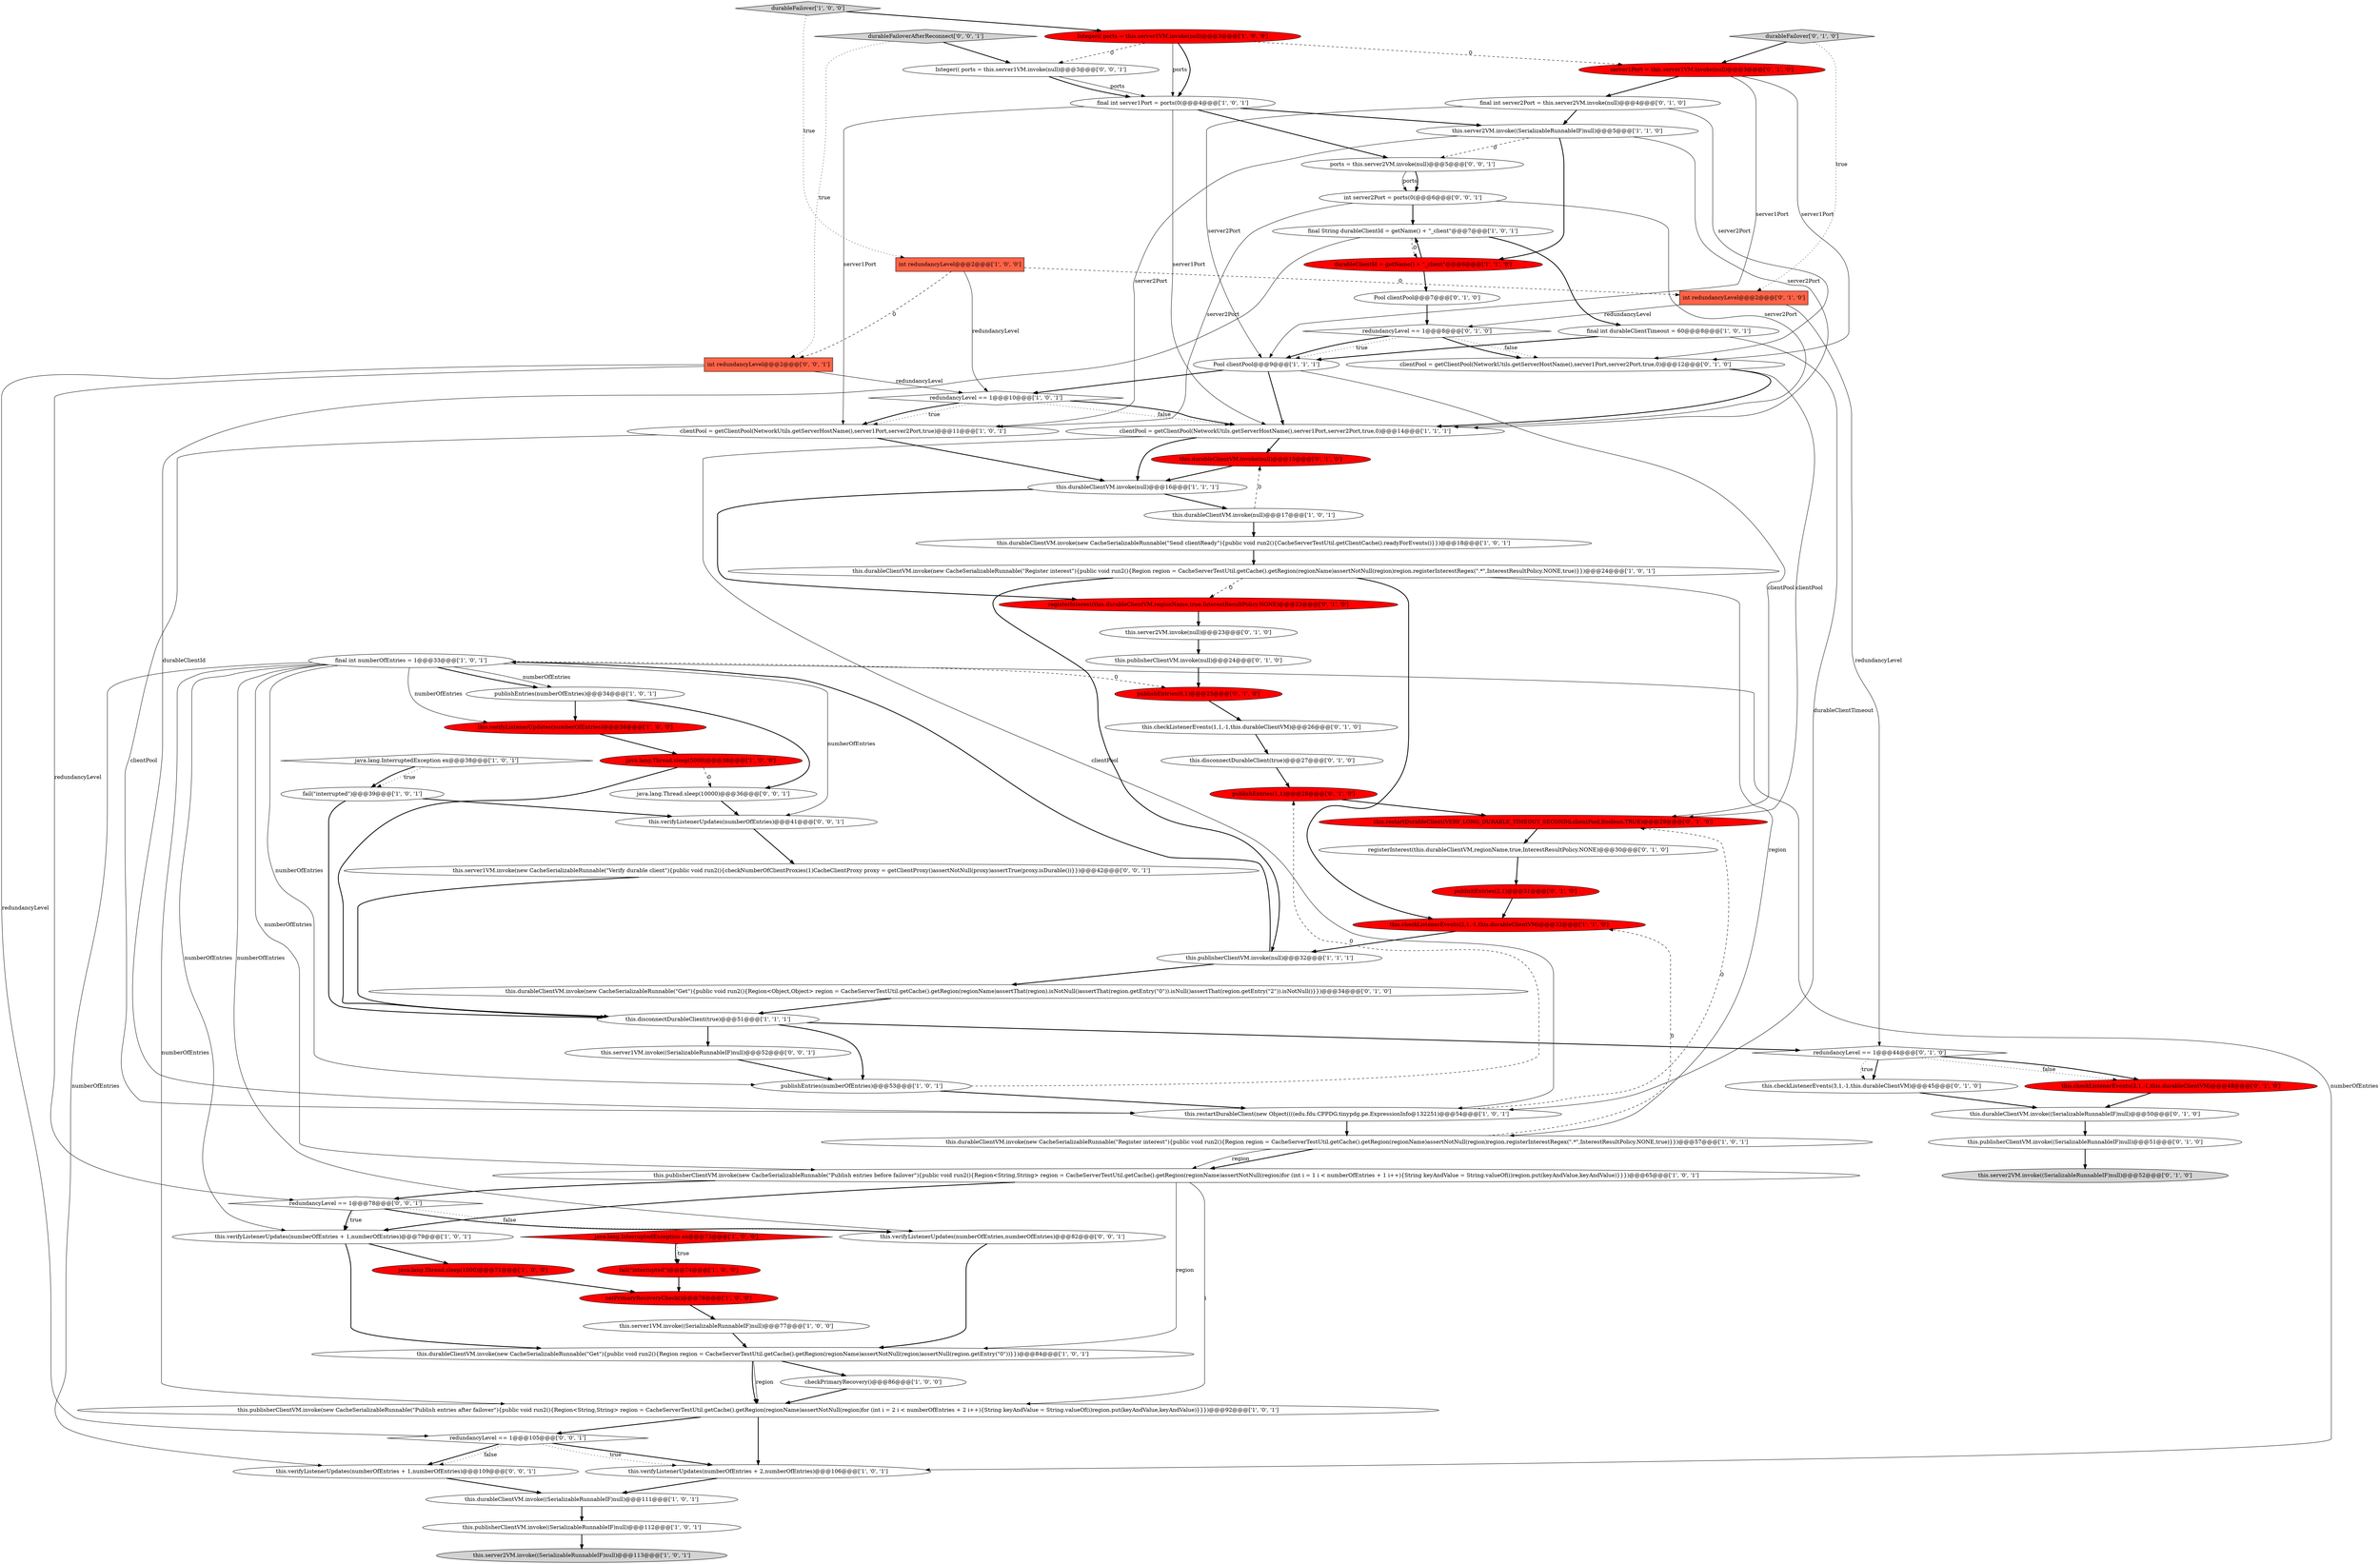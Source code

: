 digraph {
6 [style = filled, label = "this.server2VM.invoke((SerializableRunnableIF)null)@@@113@@@['1', '0', '1']", fillcolor = lightgray, shape = ellipse image = "AAA0AAABBB1BBB"];
33 [style = filled, label = "fail(\"interrupted\")@@@39@@@['1', '0', '1']", fillcolor = white, shape = ellipse image = "AAA0AAABBB1BBB"];
17 [style = filled, label = "this.durableClientVM.invoke(new CacheSerializableRunnable(\"Register interest\"){public void run2(){Region region = CacheServerTestUtil.getCache().getRegion(regionName)assertNotNull(region)region.registerInterestRegex(\".*\",InterestResultPolicy.NONE,true)}})@@@24@@@['1', '0', '1']", fillcolor = white, shape = ellipse image = "AAA0AAABBB1BBB"];
46 [style = filled, label = "this.server2VM.invoke((SerializableRunnableIF)null)@@@52@@@['0', '1', '0']", fillcolor = lightgray, shape = ellipse image = "AAA0AAABBB2BBB"];
49 [style = filled, label = "publishEntries(0,1)@@@25@@@['0', '1', '0']", fillcolor = red, shape = ellipse image = "AAA1AAABBB2BBB"];
9 [style = filled, label = "Pool clientPool@@@9@@@['1', '1', '1']", fillcolor = white, shape = ellipse image = "AAA0AAABBB1BBB"];
50 [style = filled, label = "this.checkListenerEvents(3,1,-1,this.durableClientVM)@@@45@@@['0', '1', '0']", fillcolor = white, shape = ellipse image = "AAA0AAABBB2BBB"];
61 [style = filled, label = "redundancyLevel == 1@@@8@@@['0', '1', '0']", fillcolor = white, shape = diamond image = "AAA0AAABBB2BBB"];
64 [style = filled, label = "this.durableClientVM.invoke(null)@@@15@@@['0', '1', '0']", fillcolor = red, shape = ellipse image = "AAA1AAABBB2BBB"];
71 [style = filled, label = "this.server1VM.invoke(new CacheSerializableRunnable(\"Verify durable client\"){public void run2(){checkNumberOfClientProxies(1)CacheClientProxy proxy = getClientProxy()assertNotNull(proxy)assertTrue(proxy.isDurable())}})@@@42@@@['0', '0', '1']", fillcolor = white, shape = ellipse image = "AAA0AAABBB3BBB"];
72 [style = filled, label = "ports = this.server2VM.invoke(null)@@@5@@@['0', '0', '1']", fillcolor = white, shape = ellipse image = "AAA0AAABBB3BBB"];
66 [style = filled, label = "this.server2VM.invoke(null)@@@23@@@['0', '1', '0']", fillcolor = white, shape = ellipse image = "AAA0AAABBB2BBB"];
21 [style = filled, label = "final int server1Port = ports(0(@@@4@@@['1', '0', '1']", fillcolor = white, shape = ellipse image = "AAA0AAABBB1BBB"];
70 [style = filled, label = "int server2Port = ports(0(@@@6@@@['0', '0', '1']", fillcolor = white, shape = ellipse image = "AAA0AAABBB3BBB"];
43 [style = filled, label = "publishEntries(1,1)@@@28@@@['0', '1', '0']", fillcolor = red, shape = ellipse image = "AAA1AAABBB2BBB"];
58 [style = filled, label = "this.restartDurableClient(VERY_LONG_DURABLE_TIMEOUT_SECONDS,clientPool,Boolean.TRUE)@@@29@@@['0', '1', '0']", fillcolor = red, shape = ellipse image = "AAA1AAABBB2BBB"];
52 [style = filled, label = "clientPool = getClientPool(NetworkUtils.getServerHostName(),server1Port,server2Port,true,0)@@@12@@@['0', '1', '0']", fillcolor = white, shape = ellipse image = "AAA0AAABBB2BBB"];
38 [style = filled, label = "final String durableClientId = getName() + \"_client\"@@@7@@@['1', '0', '1']", fillcolor = white, shape = ellipse image = "AAA0AAABBB1BBB"];
79 [style = filled, label = "this.verifyListenerUpdates(numberOfEntries + 1,numberOfEntries)@@@109@@@['0', '0', '1']", fillcolor = white, shape = ellipse image = "AAA0AAABBB3BBB"];
62 [style = filled, label = "final int server2Port = this.server2VM.invoke(null)@@@4@@@['0', '1', '0']", fillcolor = white, shape = ellipse image = "AAA0AAABBB2BBB"];
8 [style = filled, label = "java.lang.Thread.sleep(5000)@@@38@@@['1', '0', '0']", fillcolor = red, shape = ellipse image = "AAA1AAABBB1BBB"];
1 [style = filled, label = "this.disconnectDurableClient(true)@@@51@@@['1', '1', '1']", fillcolor = white, shape = ellipse image = "AAA0AAABBB1BBB"];
23 [style = filled, label = "publishEntries(numberOfEntries)@@@53@@@['1', '0', '1']", fillcolor = white, shape = ellipse image = "AAA0AAABBB1BBB"];
28 [style = filled, label = "this.verifyListenerUpdates(numberOfEntries + 1,numberOfEntries)@@@79@@@['1', '0', '1']", fillcolor = white, shape = ellipse image = "AAA0AAABBB1BBB"];
56 [style = filled, label = "redundancyLevel == 1@@@44@@@['0', '1', '0']", fillcolor = white, shape = diamond image = "AAA0AAABBB2BBB"];
57 [style = filled, label = "this.checkListenerEvents(1,1,-1,this.durableClientVM)@@@26@@@['0', '1', '0']", fillcolor = white, shape = ellipse image = "AAA0AAABBB2BBB"];
65 [style = filled, label = "this.checkListenerEvents(2,1,-1,this.durableClientVM)@@@48@@@['0', '1', '0']", fillcolor = red, shape = ellipse image = "AAA1AAABBB2BBB"];
67 [style = filled, label = "Integer(( ports = this.server1VM.invoke(null)@@@3@@@['0', '0', '1']", fillcolor = white, shape = ellipse image = "AAA0AAABBB3BBB"];
63 [style = filled, label = "Pool clientPool@@@7@@@['0', '1', '0']", fillcolor = white, shape = ellipse image = "AAA0AAABBB2BBB"];
60 [style = filled, label = "registerInterest(this.durableClientVM,regionName,true,InterestResultPolicy.NONE)@@@30@@@['0', '1', '0']", fillcolor = white, shape = ellipse image = "AAA0AAABBB2BBB"];
34 [style = filled, label = "this.publisherClientVM.invoke(null)@@@32@@@['1', '1', '1']", fillcolor = white, shape = ellipse image = "AAA0AAABBB1BBB"];
16 [style = filled, label = "durableFailover['1', '0', '0']", fillcolor = lightgray, shape = diamond image = "AAA0AAABBB1BBB"];
35 [style = filled, label = "this.durableClientVM.invoke(new CacheSerializableRunnable(\"Send clientReady\"){public void run2(){CacheServerTestUtil.getClientCache().readyForEvents()}})@@@18@@@['1', '0', '1']", fillcolor = white, shape = ellipse image = "AAA0AAABBB1BBB"];
25 [style = filled, label = "this.server1VM.invoke((SerializableRunnableIF)null)@@@77@@@['1', '0', '0']", fillcolor = white, shape = ellipse image = "AAA0AAABBB1BBB"];
30 [style = filled, label = "this.verifyListenerUpdates(numberOfEntries + 2,numberOfEntries)@@@106@@@['1', '0', '1']", fillcolor = white, shape = ellipse image = "AAA0AAABBB1BBB"];
32 [style = filled, label = "setPrimaryRecoveryCheck()@@@76@@@['1', '0', '0']", fillcolor = red, shape = ellipse image = "AAA1AAABBB1BBB"];
13 [style = filled, label = "clientPool = getClientPool(NetworkUtils.getServerHostName(),server1Port,server2Port,true,0)@@@14@@@['1', '1', '1']", fillcolor = white, shape = ellipse image = "AAA0AAABBB1BBB"];
37 [style = filled, label = "final int durableClientTimeout = 60@@@8@@@['1', '0', '1']", fillcolor = white, shape = ellipse image = "AAA0AAABBB1BBB"];
47 [style = filled, label = "publishEntries(2,1)@@@31@@@['0', '1', '0']", fillcolor = red, shape = ellipse image = "AAA1AAABBB2BBB"];
77 [style = filled, label = "this.verifyListenerUpdates(numberOfEntries)@@@41@@@['0', '0', '1']", fillcolor = white, shape = ellipse image = "AAA0AAABBB3BBB"];
54 [style = filled, label = "int redundancyLevel@@@2@@@['0', '1', '0']", fillcolor = tomato, shape = box image = "AAA1AAABBB2BBB"];
14 [style = filled, label = "this.server2VM.invoke((SerializableRunnableIF)null)@@@5@@@['1', '1', '0']", fillcolor = white, shape = ellipse image = "AAA0AAABBB1BBB"];
11 [style = filled, label = "final int numberOfEntries = 1@@@33@@@['1', '0', '1']", fillcolor = white, shape = ellipse image = "AAA0AAABBB1BBB"];
12 [style = filled, label = "this.checkListenerEvents(2,1,-1,this.durableClientVM)@@@32@@@['1', '1', '0']", fillcolor = red, shape = ellipse image = "AAA1AAABBB1BBB"];
39 [style = filled, label = "this.durableClientVM.invoke(new CacheSerializableRunnable(\"Get\"){public void run2(){Region region = CacheServerTestUtil.getCache().getRegion(regionName)assertNotNull(region)assertNull(region.getEntry(\"0\"))}})@@@84@@@['1', '0', '1']", fillcolor = white, shape = ellipse image = "AAA0AAABBB1BBB"];
75 [style = filled, label = "java.lang.Thread.sleep(10000)@@@36@@@['0', '0', '1']", fillcolor = white, shape = ellipse image = "AAA0AAABBB3BBB"];
73 [style = filled, label = "redundancyLevel == 1@@@105@@@['0', '0', '1']", fillcolor = white, shape = diamond image = "AAA0AAABBB3BBB"];
53 [style = filled, label = "this.durableClientVM.invoke((SerializableRunnableIF)null)@@@50@@@['0', '1', '0']", fillcolor = white, shape = ellipse image = "AAA0AAABBB2BBB"];
27 [style = filled, label = "this.publisherClientVM.invoke(new CacheSerializableRunnable(\"Publish entries after failover\"){public void run2(){Region<String,String> region = CacheServerTestUtil.getCache().getRegion(regionName)assertNotNull(region)for (int i = 2 i < numberOfEntries + 2 i++){String keyAndValue = String.valueOf(i)region.put(keyAndValue,keyAndValue)}}})@@@92@@@['1', '0', '1']", fillcolor = white, shape = ellipse image = "AAA0AAABBB1BBB"];
26 [style = filled, label = "this.durableClientVM.invoke((SerializableRunnableIF)null)@@@111@@@['1', '0', '1']", fillcolor = white, shape = ellipse image = "AAA0AAABBB1BBB"];
4 [style = filled, label = "this.durableClientVM.invoke(new CacheSerializableRunnable(\"Register interest\"){public void run2(){Region region = CacheServerTestUtil.getCache().getRegion(regionName)assertNotNull(region)region.registerInterestRegex(\".*\",InterestResultPolicy.NONE,true)}})@@@57@@@['1', '0', '1']", fillcolor = white, shape = ellipse image = "AAA0AAABBB1BBB"];
40 [style = filled, label = "this.restartDurableClient(new Object((((edu.fdu.CPPDG.tinypdg.pe.ExpressionInfo@132251)@@@54@@@['1', '0', '1']", fillcolor = white, shape = ellipse image = "AAA0AAABBB1BBB"];
3 [style = filled, label = "java.lang.InterruptedException ex@@@73@@@['1', '0', '0']", fillcolor = red, shape = diamond image = "AAA1AAABBB1BBB"];
15 [style = filled, label = "java.lang.InterruptedException ex@@@38@@@['1', '0', '1']", fillcolor = white, shape = diamond image = "AAA0AAABBB1BBB"];
5 [style = filled, label = "this.durableClientVM.invoke(null)@@@16@@@['1', '1', '1']", fillcolor = white, shape = ellipse image = "AAA0AAABBB1BBB"];
29 [style = filled, label = "fail(\"interrupted\")@@@74@@@['1', '0', '0']", fillcolor = red, shape = ellipse image = "AAA1AAABBB1BBB"];
69 [style = filled, label = "redundancyLevel == 1@@@78@@@['0', '0', '1']", fillcolor = white, shape = diamond image = "AAA0AAABBB3BBB"];
10 [style = filled, label = "int redundancyLevel@@@2@@@['1', '0', '0']", fillcolor = tomato, shape = box image = "AAA1AAABBB1BBB"];
76 [style = filled, label = "this.server1VM.invoke((SerializableRunnableIF)null)@@@52@@@['0', '0', '1']", fillcolor = white, shape = ellipse image = "AAA0AAABBB3BBB"];
19 [style = filled, label = "this.publisherClientVM.invoke((SerializableRunnableIF)null)@@@112@@@['1', '0', '1']", fillcolor = white, shape = ellipse image = "AAA0AAABBB1BBB"];
41 [style = filled, label = "java.lang.Thread.sleep(1000)@@@71@@@['1', '0', '0']", fillcolor = red, shape = ellipse image = "AAA1AAABBB1BBB"];
44 [style = filled, label = "durableFailover['0', '1', '0']", fillcolor = lightgray, shape = diamond image = "AAA0AAABBB2BBB"];
36 [style = filled, label = "clientPool = getClientPool(NetworkUtils.getServerHostName(),server1Port,server2Port,true)@@@11@@@['1', '0', '1']", fillcolor = white, shape = ellipse image = "AAA0AAABBB1BBB"];
68 [style = filled, label = "int redundancyLevel@@@2@@@['0', '0', '1']", fillcolor = tomato, shape = box image = "AAA0AAABBB3BBB"];
7 [style = filled, label = "this.durableClientVM.invoke(null)@@@17@@@['1', '0', '1']", fillcolor = white, shape = ellipse image = "AAA0AAABBB1BBB"];
20 [style = filled, label = "redundancyLevel == 1@@@10@@@['1', '0', '1']", fillcolor = white, shape = diamond image = "AAA0AAABBB1BBB"];
24 [style = filled, label = "this.publisherClientVM.invoke(new CacheSerializableRunnable(\"Publish entries before failover\"){public void run2(){Region<String,String> region = CacheServerTestUtil.getCache().getRegion(regionName)assertNotNull(region)for (int i = 1 i < numberOfEntries + 1 i++){String keyAndValue = String.valueOf(i)region.put(keyAndValue,keyAndValue)}}})@@@65@@@['1', '0', '1']", fillcolor = white, shape = ellipse image = "AAA0AAABBB1BBB"];
48 [style = filled, label = "this.publisherClientVM.invoke(null)@@@24@@@['0', '1', '0']", fillcolor = white, shape = ellipse image = "AAA0AAABBB2BBB"];
51 [style = filled, label = "registerInterest(this.durableClientVM,regionName,true,InterestResultPolicy.NONE)@@@22@@@['0', '1', '0']", fillcolor = red, shape = ellipse image = "AAA1AAABBB2BBB"];
0 [style = filled, label = "durableClientId = getName() + \"_client\"@@@6@@@['1', '1', '0']", fillcolor = red, shape = ellipse image = "AAA1AAABBB1BBB"];
59 [style = filled, label = "this.durableClientVM.invoke(new CacheSerializableRunnable(\"Get\"){public void run2(){Region<Object,Object> region = CacheServerTestUtil.getCache().getRegion(regionName)assertThat(region).isNotNull()assertThat(region.getEntry(\"0\")).isNull()assertThat(region.getEntry(\"2\")).isNotNull()}})@@@34@@@['0', '1', '0']", fillcolor = white, shape = ellipse image = "AAA0AAABBB2BBB"];
55 [style = filled, label = "this.disconnectDurableClient(true)@@@27@@@['0', '1', '0']", fillcolor = white, shape = ellipse image = "AAA0AAABBB2BBB"];
42 [style = filled, label = "this.publisherClientVM.invoke((SerializableRunnableIF)null)@@@51@@@['0', '1', '0']", fillcolor = white, shape = ellipse image = "AAA0AAABBB2BBB"];
78 [style = filled, label = "durableFailoverAfterReconnect['0', '0', '1']", fillcolor = lightgray, shape = diamond image = "AAA0AAABBB3BBB"];
45 [style = filled, label = "server1Port = this.server1VM.invoke(null)@@@3@@@['0', '1', '0']", fillcolor = red, shape = ellipse image = "AAA1AAABBB2BBB"];
22 [style = filled, label = "checkPrimaryRecovery()@@@86@@@['1', '0', '0']", fillcolor = white, shape = ellipse image = "AAA0AAABBB1BBB"];
31 [style = filled, label = "this.verifyListenerUpdates(numberOfEntries)@@@36@@@['1', '0', '0']", fillcolor = red, shape = ellipse image = "AAA1AAABBB1BBB"];
74 [style = filled, label = "this.verifyListenerUpdates(numberOfEntries,numberOfEntries)@@@82@@@['0', '0', '1']", fillcolor = white, shape = ellipse image = "AAA0AAABBB3BBB"];
18 [style = filled, label = "publishEntries(numberOfEntries)@@@34@@@['1', '0', '1']", fillcolor = white, shape = ellipse image = "AAA0AAABBB1BBB"];
2 [style = filled, label = "Integer(( ports = this.server1VM.invoke(null)@@@3@@@['1', '0', '0']", fillcolor = red, shape = ellipse image = "AAA1AAABBB1BBB"];
40->4 [style = bold, label=""];
11->79 [style = solid, label="numberOfEntries"];
62->14 [style = bold, label=""];
24->27 [style = solid, label="i"];
61->52 [style = dotted, label="false"];
70->38 [style = bold, label=""];
7->35 [style = bold, label=""];
58->60 [style = bold, label=""];
20->36 [style = dotted, label="true"];
15->33 [style = dotted, label="true"];
52->13 [style = bold, label=""];
16->10 [style = dotted, label="true"];
1->23 [style = bold, label=""];
4->12 [style = dashed, label="0"];
11->27 [style = solid, label="numberOfEntries"];
54->61 [style = solid, label="redundancyLevel"];
37->9 [style = bold, label=""];
78->68 [style = dotted, label="true"];
21->36 [style = solid, label="server1Port"];
45->9 [style = solid, label="server1Port"];
8->1 [style = bold, label=""];
23->43 [style = dashed, label="0"];
27->73 [style = bold, label=""];
11->23 [style = solid, label="numberOfEntries"];
56->65 [style = dotted, label="false"];
60->47 [style = bold, label=""];
21->72 [style = bold, label=""];
45->62 [style = bold, label=""];
59->1 [style = bold, label=""];
11->18 [style = solid, label="numberOfEntries"];
32->25 [style = bold, label=""];
62->52 [style = solid, label="server2Port"];
9->13 [style = bold, label=""];
75->77 [style = bold, label=""];
54->56 [style = solid, label="redundancyLevel"];
20->13 [style = dotted, label="false"];
10->68 [style = dashed, label="0"];
11->31 [style = solid, label="numberOfEntries"];
43->58 [style = bold, label=""];
17->4 [style = solid, label="region"];
56->65 [style = bold, label=""];
72->70 [style = solid, label="ports"];
39->27 [style = solid, label="region"];
18->31 [style = bold, label=""];
24->28 [style = bold, label=""];
11->77 [style = solid, label="numberOfEntries"];
36->40 [style = solid, label="clientPool"];
48->49 [style = bold, label=""];
41->32 [style = bold, label=""];
42->46 [style = bold, label=""];
3->29 [style = dotted, label="true"];
57->55 [style = bold, label=""];
9->58 [style = solid, label="clientPool"];
27->30 [style = bold, label=""];
30->26 [style = bold, label=""];
61->52 [style = bold, label=""];
73->30 [style = bold, label=""];
7->64 [style = dashed, label="0"];
14->36 [style = solid, label="server2Port"];
73->79 [style = bold, label=""];
19->6 [style = bold, label=""];
11->18 [style = bold, label=""];
0->38 [style = bold, label=""];
11->49 [style = dashed, label="0"];
39->22 [style = bold, label=""];
11->28 [style = solid, label="numberOfEntries"];
66->48 [style = bold, label=""];
2->67 [style = dashed, label="0"];
17->34 [style = bold, label=""];
34->59 [style = bold, label=""];
76->23 [style = bold, label=""];
79->26 [style = bold, label=""];
38->37 [style = bold, label=""];
2->21 [style = bold, label=""];
21->13 [style = solid, label="server1Port"];
29->32 [style = bold, label=""];
56->50 [style = bold, label=""];
35->17 [style = bold, label=""];
77->71 [style = bold, label=""];
13->5 [style = bold, label=""];
1->76 [style = bold, label=""];
5->7 [style = bold, label=""];
1->56 [style = bold, label=""];
65->53 [style = bold, label=""];
44->45 [style = bold, label=""];
71->1 [style = bold, label=""];
14->72 [style = dashed, label="0"];
3->29 [style = bold, label=""];
15->33 [style = bold, label=""];
69->74 [style = bold, label=""];
69->28 [style = dotted, label="true"];
13->64 [style = bold, label=""];
20->13 [style = bold, label=""];
4->24 [style = bold, label=""];
25->39 [style = bold, label=""];
56->50 [style = dotted, label="true"];
24->69 [style = bold, label=""];
70->36 [style = solid, label="server2Port"];
28->39 [style = bold, label=""];
53->42 [style = bold, label=""];
61->9 [style = dotted, label="true"];
67->21 [style = solid, label="ports"];
9->20 [style = bold, label=""];
13->40 [style = solid, label="clientPool"];
26->19 [style = bold, label=""];
11->74 [style = solid, label="numberOfEntries"];
10->20 [style = solid, label="redundancyLevel"];
28->41 [style = bold, label=""];
69->28 [style = bold, label=""];
17->51 [style = dashed, label="0"];
18->75 [style = bold, label=""];
73->79 [style = dotted, label="false"];
17->12 [style = bold, label=""];
68->69 [style = solid, label="redundancyLevel"];
2->45 [style = dashed, label="0"];
70->13 [style = solid, label="server2Port"];
0->63 [style = bold, label=""];
55->43 [style = bold, label=""];
73->30 [style = dotted, label="true"];
36->5 [style = bold, label=""];
62->9 [style = solid, label="server2Port"];
63->61 [style = bold, label=""];
31->8 [style = bold, label=""];
74->39 [style = bold, label=""];
20->36 [style = bold, label=""];
37->40 [style = solid, label="durableClientTimeout"];
21->14 [style = bold, label=""];
38->0 [style = dashed, label="0"];
44->54 [style = dotted, label="true"];
68->20 [style = solid, label="redundancyLevel"];
5->51 [style = bold, label=""];
72->70 [style = bold, label=""];
47->12 [style = bold, label=""];
12->34 [style = bold, label=""];
33->1 [style = bold, label=""];
61->9 [style = bold, label=""];
16->2 [style = bold, label=""];
39->27 [style = bold, label=""];
67->21 [style = bold, label=""];
11->30 [style = solid, label="numberOfEntries"];
34->11 [style = bold, label=""];
14->13 [style = solid, label="server2Port"];
10->54 [style = dashed, label="0"];
11->24 [style = solid, label="numberOfEntries"];
4->24 [style = solid, label="region"];
14->0 [style = bold, label=""];
22->27 [style = bold, label=""];
24->39 [style = solid, label="region"];
23->40 [style = bold, label=""];
40->58 [style = dashed, label="0"];
78->67 [style = bold, label=""];
38->40 [style = solid, label="durableClientId"];
33->77 [style = bold, label=""];
8->75 [style = dashed, label="0"];
45->52 [style = solid, label="server1Port"];
69->74 [style = dotted, label="false"];
49->57 [style = bold, label=""];
50->53 [style = bold, label=""];
52->58 [style = solid, label="clientPool"];
2->21 [style = solid, label="ports"];
51->66 [style = bold, label=""];
68->73 [style = solid, label="redundancyLevel"];
64->5 [style = bold, label=""];
}
